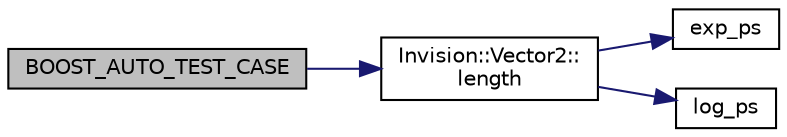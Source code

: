 digraph "BOOST_AUTO_TEST_CASE"
{
 // LATEX_PDF_SIZE
  edge [fontname="Helvetica",fontsize="10",labelfontname="Helvetica",labelfontsize="10"];
  node [fontname="Helvetica",fontsize="10",shape=record];
  rankdir="LR";
  Node1 [label="BOOST_AUTO_TEST_CASE",height=0.2,width=0.4,color="black", fillcolor="grey75", style="filled", fontcolor="black",tooltip=" "];
  Node1 -> Node2 [color="midnightblue",fontsize="10",style="solid",fontname="Helvetica"];
  Node2 [label="Invision::Vector2::\llength",height=0.2,width=0.4,color="black", fillcolor="white", style="filled",URL="$class_invision_1_1_vector2.html#a927c3d822460fa0e85a2b854262c2d17",tooltip="calculates the length of a vector"];
  Node2 -> Node3 [color="midnightblue",fontsize="10",style="solid",fontname="Helvetica"];
  Node3 [label="exp_ps",height=0.2,width=0.4,color="black", fillcolor="white", style="filled",URL="$sse__mathfun_8h.html#a71d2bc521cb1409d6081dd7ce2469dec",tooltip=" "];
  Node2 -> Node4 [color="midnightblue",fontsize="10",style="solid",fontname="Helvetica"];
  Node4 [label="log_ps",height=0.2,width=0.4,color="black", fillcolor="white", style="filled",URL="$sse__mathfun_8h.html#a105f22fc857992c01c2822fea48a9d3b",tooltip=" "];
}
